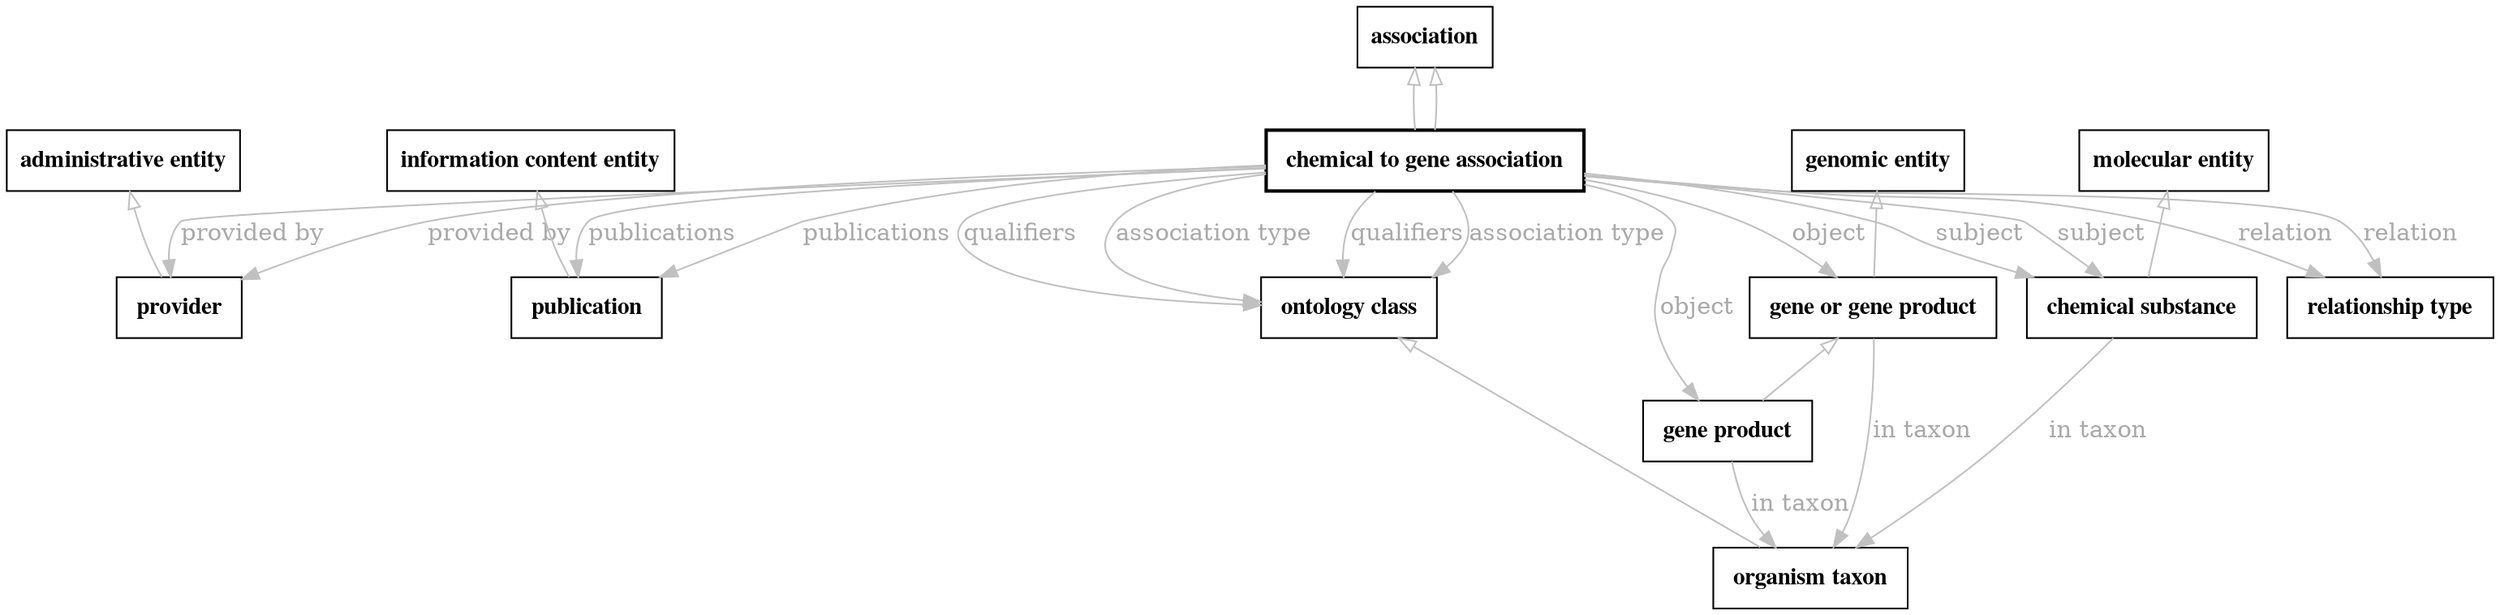 // biolink model
digraph {
	graph [fontsize=32 penwidth=5]
	node [color=black fontname="times bold" shape=rectangle]
	edge [color=gray fontcolor=darkgray]
	"chemical to gene association" [label=" chemical to gene association " style=bold]
	association -> "chemical to gene association" [label="" arrowtail=onormal dir=back]
	"chemical to gene association" -> provider [label="provided by"]
	provider [label=" provider " style=solid]
	"administrative entity" -> provider [label="" arrowtail=onormal dir=back]
	"chemical to gene association" -> publication [label=publications]
	publication [label=" publication " style=solid]
	"information content entity" -> publication [label="" arrowtail=onormal dir=back]
	"chemical to gene association" -> "ontology class" [label=qualifiers]
	"ontology class" [label=" ontology class " style=solid]
	"chemical to gene association" -> "gene product" [label=object]
	"gene product" [label=" gene product " style=solid]
	"gene or gene product" -> "gene product" [label="" arrowtail=onormal dir=back]
	"gene product" -> "organism taxon" [label="in taxon"]
	"organism taxon" [label=" organism taxon " style=solid]
	"ontology class" -> "organism taxon" [label="" arrowtail=onormal dir=back]
	"chemical to gene association" -> "relationship type" [label=relation]
	"relationship type" [label=" relationship type " style=solid]
	"chemical to gene association" -> "chemical substance" [label=subject]
	"chemical substance" [label=" chemical substance " style=solid]
	"molecular entity" -> "chemical substance" [label="" arrowtail=onormal dir=back]
	"chemical substance" -> "organism taxon" [label="in taxon"]
	"chemical to gene association" -> "ontology class" [label="association type"]
	"chemical to gene association" [label=" chemical to gene association " style=bold]
	association -> "chemical to gene association" [label="" arrowtail=onormal dir=back]
	"chemical to gene association" -> provider [label="provided by"]
	"chemical to gene association" -> publication [label=publications]
	"chemical to gene association" -> "ontology class" [label=qualifiers]
	"chemical to gene association" -> "gene or gene product" [label=object]
	"gene or gene product" [label=" gene or gene product " style=solid]
	"genomic entity" -> "gene or gene product" [label="" arrowtail=onormal dir=back]
	"gene or gene product" -> "organism taxon" [label="in taxon"]
	"chemical to gene association" -> "relationship type" [label=relation]
	"chemical to gene association" -> "chemical substance" [label=subject]
	"chemical to gene association" -> "ontology class" [label="association type"]
}
